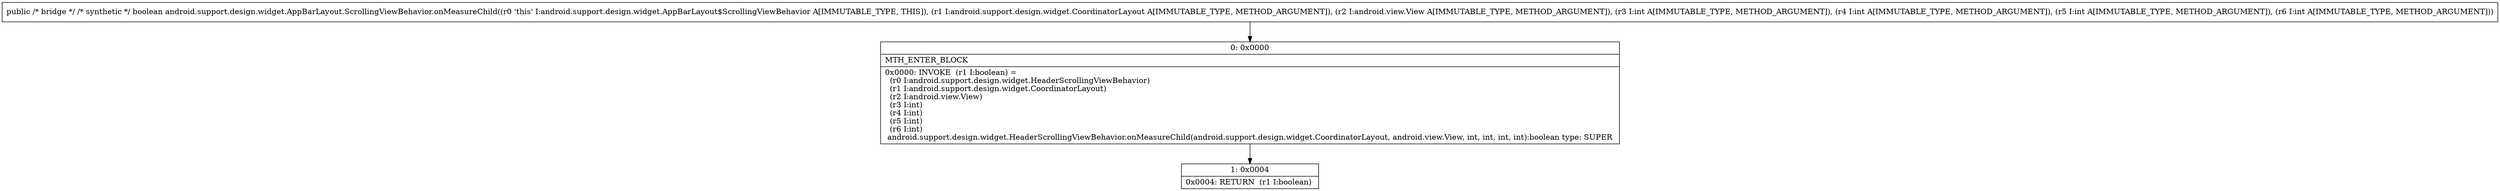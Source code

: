 digraph "CFG forandroid.support.design.widget.AppBarLayout.ScrollingViewBehavior.onMeasureChild(Landroid\/support\/design\/widget\/CoordinatorLayout;Landroid\/view\/View;IIII)Z" {
Node_0 [shape=record,label="{0\:\ 0x0000|MTH_ENTER_BLOCK\l|0x0000: INVOKE  (r1 I:boolean) = \l  (r0 I:android.support.design.widget.HeaderScrollingViewBehavior)\l  (r1 I:android.support.design.widget.CoordinatorLayout)\l  (r2 I:android.view.View)\l  (r3 I:int)\l  (r4 I:int)\l  (r5 I:int)\l  (r6 I:int)\l android.support.design.widget.HeaderScrollingViewBehavior.onMeasureChild(android.support.design.widget.CoordinatorLayout, android.view.View, int, int, int, int):boolean type: SUPER \l}"];
Node_1 [shape=record,label="{1\:\ 0x0004|0x0004: RETURN  (r1 I:boolean) \l}"];
MethodNode[shape=record,label="{public \/* bridge *\/ \/* synthetic *\/ boolean android.support.design.widget.AppBarLayout.ScrollingViewBehavior.onMeasureChild((r0 'this' I:android.support.design.widget.AppBarLayout$ScrollingViewBehavior A[IMMUTABLE_TYPE, THIS]), (r1 I:android.support.design.widget.CoordinatorLayout A[IMMUTABLE_TYPE, METHOD_ARGUMENT]), (r2 I:android.view.View A[IMMUTABLE_TYPE, METHOD_ARGUMENT]), (r3 I:int A[IMMUTABLE_TYPE, METHOD_ARGUMENT]), (r4 I:int A[IMMUTABLE_TYPE, METHOD_ARGUMENT]), (r5 I:int A[IMMUTABLE_TYPE, METHOD_ARGUMENT]), (r6 I:int A[IMMUTABLE_TYPE, METHOD_ARGUMENT])) }"];
MethodNode -> Node_0;
Node_0 -> Node_1;
}

